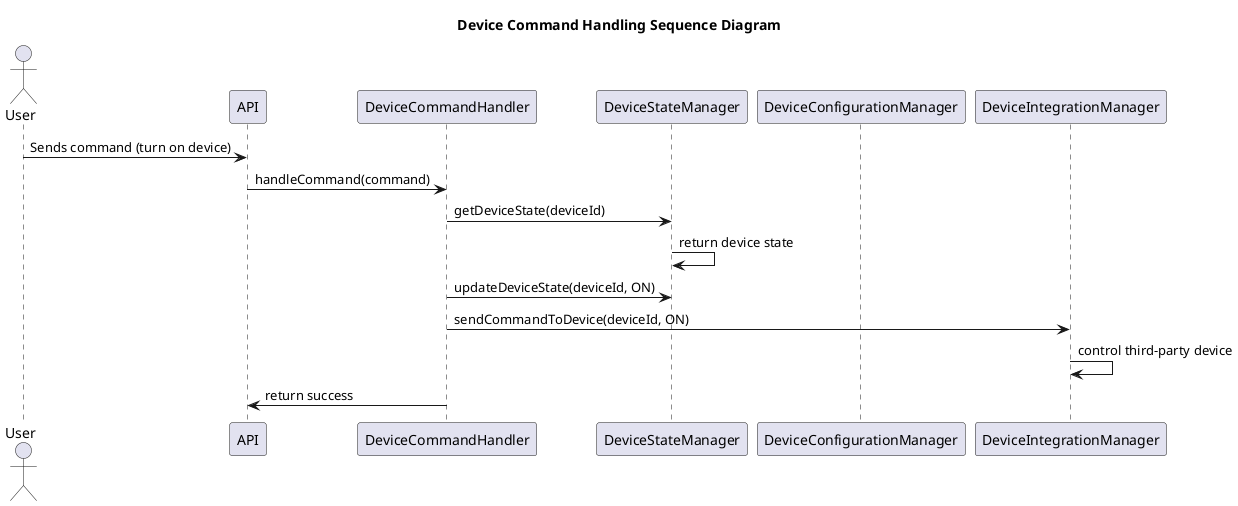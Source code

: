 @startuml
title Device Command Handling Sequence Diagram

actor User
participant API
participant DeviceCommandHandler
participant DeviceStateManager
participant DeviceConfigurationManager
participant DeviceIntegrationManager

User -> API : Sends command (turn on device)
API -> DeviceCommandHandler : handleCommand(command)
DeviceCommandHandler -> DeviceStateManager : getDeviceState(deviceId)
DeviceStateManager -> DeviceStateManager : return device state
DeviceCommandHandler -> DeviceStateManager : updateDeviceState(deviceId, ON)
DeviceCommandHandler -> DeviceIntegrationManager : sendCommandToDevice(deviceId, ON)
DeviceIntegrationManager -> DeviceIntegrationManager : control third-party device
DeviceCommandHandler -> API : return success

@enduml
